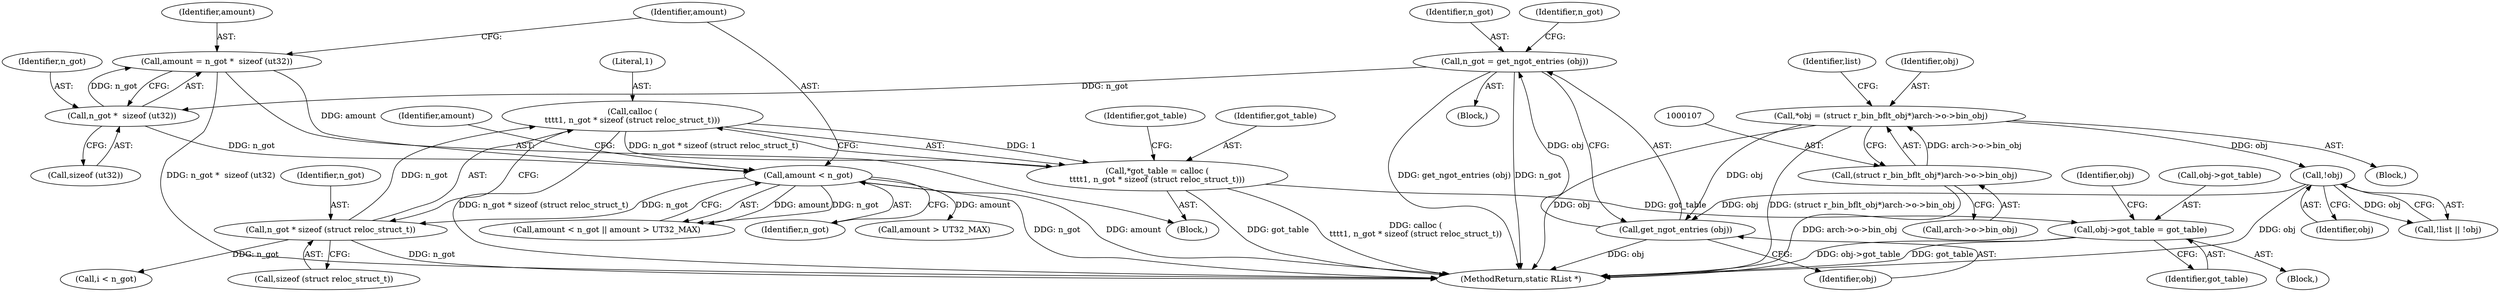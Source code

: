digraph "0_radare2_72794dc3523bbd5bb370de3c5857cb736c387e18_0@API" {
"1000170" [label="(Call,calloc (\n\t\t\t\t1, n_got * sizeof (struct reloc_struct_t)))"];
"1000172" [label="(Call,n_got * sizeof (struct reloc_struct_t))"];
"1000159" [label="(Call,amount < n_got)"];
"1000151" [label="(Call,amount = n_got *  sizeof (ut32))"];
"1000153" [label="(Call,n_got *  sizeof (ut32))"];
"1000144" [label="(Call,n_got = get_ngot_entries (obj))"];
"1000146" [label="(Call,get_ngot_entries (obj))"];
"1000104" [label="(Call,*obj = (struct r_bin_bflt_obj*)arch->o->bin_obj)"];
"1000106" [label="(Call,(struct r_bin_bflt_obj*)arch->o->bin_obj)"];
"1000128" [label="(Call,!obj)"];
"1000168" [label="(Call,*got_table = calloc (\n\t\t\t\t1, n_got * sizeof (struct reloc_struct_t)))"];
"1000277" [label="(Call,obj->got_table = got_table)"];
"1000278" [label="(Call,obj->got_table)"];
"1000128" [label="(Call,!obj)"];
"1000281" [label="(Identifier,got_table)"];
"1000151" [label="(Call,amount = n_got *  sizeof (ut32))"];
"1000177" [label="(Identifier,got_table)"];
"1000143" [label="(Block,)"];
"1000155" [label="(Call,sizeof (ut32))"];
"1000104" [label="(Call,*obj = (struct r_bin_bflt_obj*)arch->o->bin_obj)"];
"1000277" [label="(Call,obj->got_table = got_table)"];
"1000171" [label="(Literal,1)"];
"1000286" [label="(Identifier,obj)"];
"1000161" [label="(Identifier,n_got)"];
"1000160" [label="(Identifier,amount)"];
"1000147" [label="(Identifier,obj)"];
"1000108" [label="(Call,arch->o->bin_obj)"];
"1000169" [label="(Identifier,got_table)"];
"1000146" [label="(Call,get_ngot_entries (obj))"];
"1000129" [label="(Identifier,obj)"];
"1000153" [label="(Call,n_got *  sizeof (ut32))"];
"1000178" [label="(Block,)"];
"1000159" [label="(Call,amount < n_got)"];
"1000187" [label="(Call,i < n_got)"];
"1000162" [label="(Call,amount > UT32_MAX)"];
"1000125" [label="(Call,!list || !obj)"];
"1000168" [label="(Call,*got_table = calloc (\n\t\t\t\t1, n_got * sizeof (struct reloc_struct_t)))"];
"1000163" [label="(Identifier,amount)"];
"1000106" [label="(Call,(struct r_bin_bflt_obj*)arch->o->bin_obj)"];
"1000102" [label="(Block,)"];
"1000149" [label="(Identifier,n_got)"];
"1000154" [label="(Identifier,n_got)"];
"1000115" [label="(Identifier,list)"];
"1000170" [label="(Call,calloc (\n\t\t\t\t1, n_got * sizeof (struct reloc_struct_t)))"];
"1000174" [label="(Call,sizeof (struct reloc_struct_t))"];
"1000152" [label="(Identifier,amount)"];
"1000173" [label="(Identifier,n_got)"];
"1000145" [label="(Identifier,n_got)"];
"1000150" [label="(Block,)"];
"1000105" [label="(Identifier,obj)"];
"1000172" [label="(Call,n_got * sizeof (struct reloc_struct_t))"];
"1000158" [label="(Call,amount < n_got || amount > UT32_MAX)"];
"1000568" [label="(MethodReturn,static RList *)"];
"1000144" [label="(Call,n_got = get_ngot_entries (obj))"];
"1000170" -> "1000168"  [label="AST: "];
"1000170" -> "1000172"  [label="CFG: "];
"1000171" -> "1000170"  [label="AST: "];
"1000172" -> "1000170"  [label="AST: "];
"1000168" -> "1000170"  [label="CFG: "];
"1000170" -> "1000568"  [label="DDG: n_got * sizeof (struct reloc_struct_t)"];
"1000170" -> "1000168"  [label="DDG: 1"];
"1000170" -> "1000168"  [label="DDG: n_got * sizeof (struct reloc_struct_t)"];
"1000172" -> "1000170"  [label="DDG: n_got"];
"1000172" -> "1000174"  [label="CFG: "];
"1000173" -> "1000172"  [label="AST: "];
"1000174" -> "1000172"  [label="AST: "];
"1000172" -> "1000568"  [label="DDG: n_got"];
"1000159" -> "1000172"  [label="DDG: n_got"];
"1000172" -> "1000187"  [label="DDG: n_got"];
"1000159" -> "1000158"  [label="AST: "];
"1000159" -> "1000161"  [label="CFG: "];
"1000160" -> "1000159"  [label="AST: "];
"1000161" -> "1000159"  [label="AST: "];
"1000163" -> "1000159"  [label="CFG: "];
"1000158" -> "1000159"  [label="CFG: "];
"1000159" -> "1000568"  [label="DDG: amount"];
"1000159" -> "1000568"  [label="DDG: n_got"];
"1000159" -> "1000158"  [label="DDG: amount"];
"1000159" -> "1000158"  [label="DDG: n_got"];
"1000151" -> "1000159"  [label="DDG: amount"];
"1000153" -> "1000159"  [label="DDG: n_got"];
"1000159" -> "1000162"  [label="DDG: amount"];
"1000151" -> "1000150"  [label="AST: "];
"1000151" -> "1000153"  [label="CFG: "];
"1000152" -> "1000151"  [label="AST: "];
"1000153" -> "1000151"  [label="AST: "];
"1000160" -> "1000151"  [label="CFG: "];
"1000151" -> "1000568"  [label="DDG: n_got *  sizeof (ut32)"];
"1000153" -> "1000151"  [label="DDG: n_got"];
"1000153" -> "1000155"  [label="CFG: "];
"1000154" -> "1000153"  [label="AST: "];
"1000155" -> "1000153"  [label="AST: "];
"1000144" -> "1000153"  [label="DDG: n_got"];
"1000144" -> "1000143"  [label="AST: "];
"1000144" -> "1000146"  [label="CFG: "];
"1000145" -> "1000144"  [label="AST: "];
"1000146" -> "1000144"  [label="AST: "];
"1000149" -> "1000144"  [label="CFG: "];
"1000144" -> "1000568"  [label="DDG: n_got"];
"1000144" -> "1000568"  [label="DDG: get_ngot_entries (obj)"];
"1000146" -> "1000144"  [label="DDG: obj"];
"1000146" -> "1000147"  [label="CFG: "];
"1000147" -> "1000146"  [label="AST: "];
"1000146" -> "1000568"  [label="DDG: obj"];
"1000104" -> "1000146"  [label="DDG: obj"];
"1000128" -> "1000146"  [label="DDG: obj"];
"1000104" -> "1000102"  [label="AST: "];
"1000104" -> "1000106"  [label="CFG: "];
"1000105" -> "1000104"  [label="AST: "];
"1000106" -> "1000104"  [label="AST: "];
"1000115" -> "1000104"  [label="CFG: "];
"1000104" -> "1000568"  [label="DDG: obj"];
"1000104" -> "1000568"  [label="DDG: (struct r_bin_bflt_obj*)arch->o->bin_obj"];
"1000106" -> "1000104"  [label="DDG: arch->o->bin_obj"];
"1000104" -> "1000128"  [label="DDG: obj"];
"1000106" -> "1000108"  [label="CFG: "];
"1000107" -> "1000106"  [label="AST: "];
"1000108" -> "1000106"  [label="AST: "];
"1000106" -> "1000568"  [label="DDG: arch->o->bin_obj"];
"1000128" -> "1000125"  [label="AST: "];
"1000128" -> "1000129"  [label="CFG: "];
"1000129" -> "1000128"  [label="AST: "];
"1000125" -> "1000128"  [label="CFG: "];
"1000128" -> "1000568"  [label="DDG: obj"];
"1000128" -> "1000125"  [label="DDG: obj"];
"1000168" -> "1000150"  [label="AST: "];
"1000169" -> "1000168"  [label="AST: "];
"1000177" -> "1000168"  [label="CFG: "];
"1000168" -> "1000568"  [label="DDG: got_table"];
"1000168" -> "1000568"  [label="DDG: calloc (\n\t\t\t\t1, n_got * sizeof (struct reloc_struct_t))"];
"1000168" -> "1000277"  [label="DDG: got_table"];
"1000277" -> "1000178"  [label="AST: "];
"1000277" -> "1000281"  [label="CFG: "];
"1000278" -> "1000277"  [label="AST: "];
"1000281" -> "1000277"  [label="AST: "];
"1000286" -> "1000277"  [label="CFG: "];
"1000277" -> "1000568"  [label="DDG: obj->got_table"];
"1000277" -> "1000568"  [label="DDG: got_table"];
}
